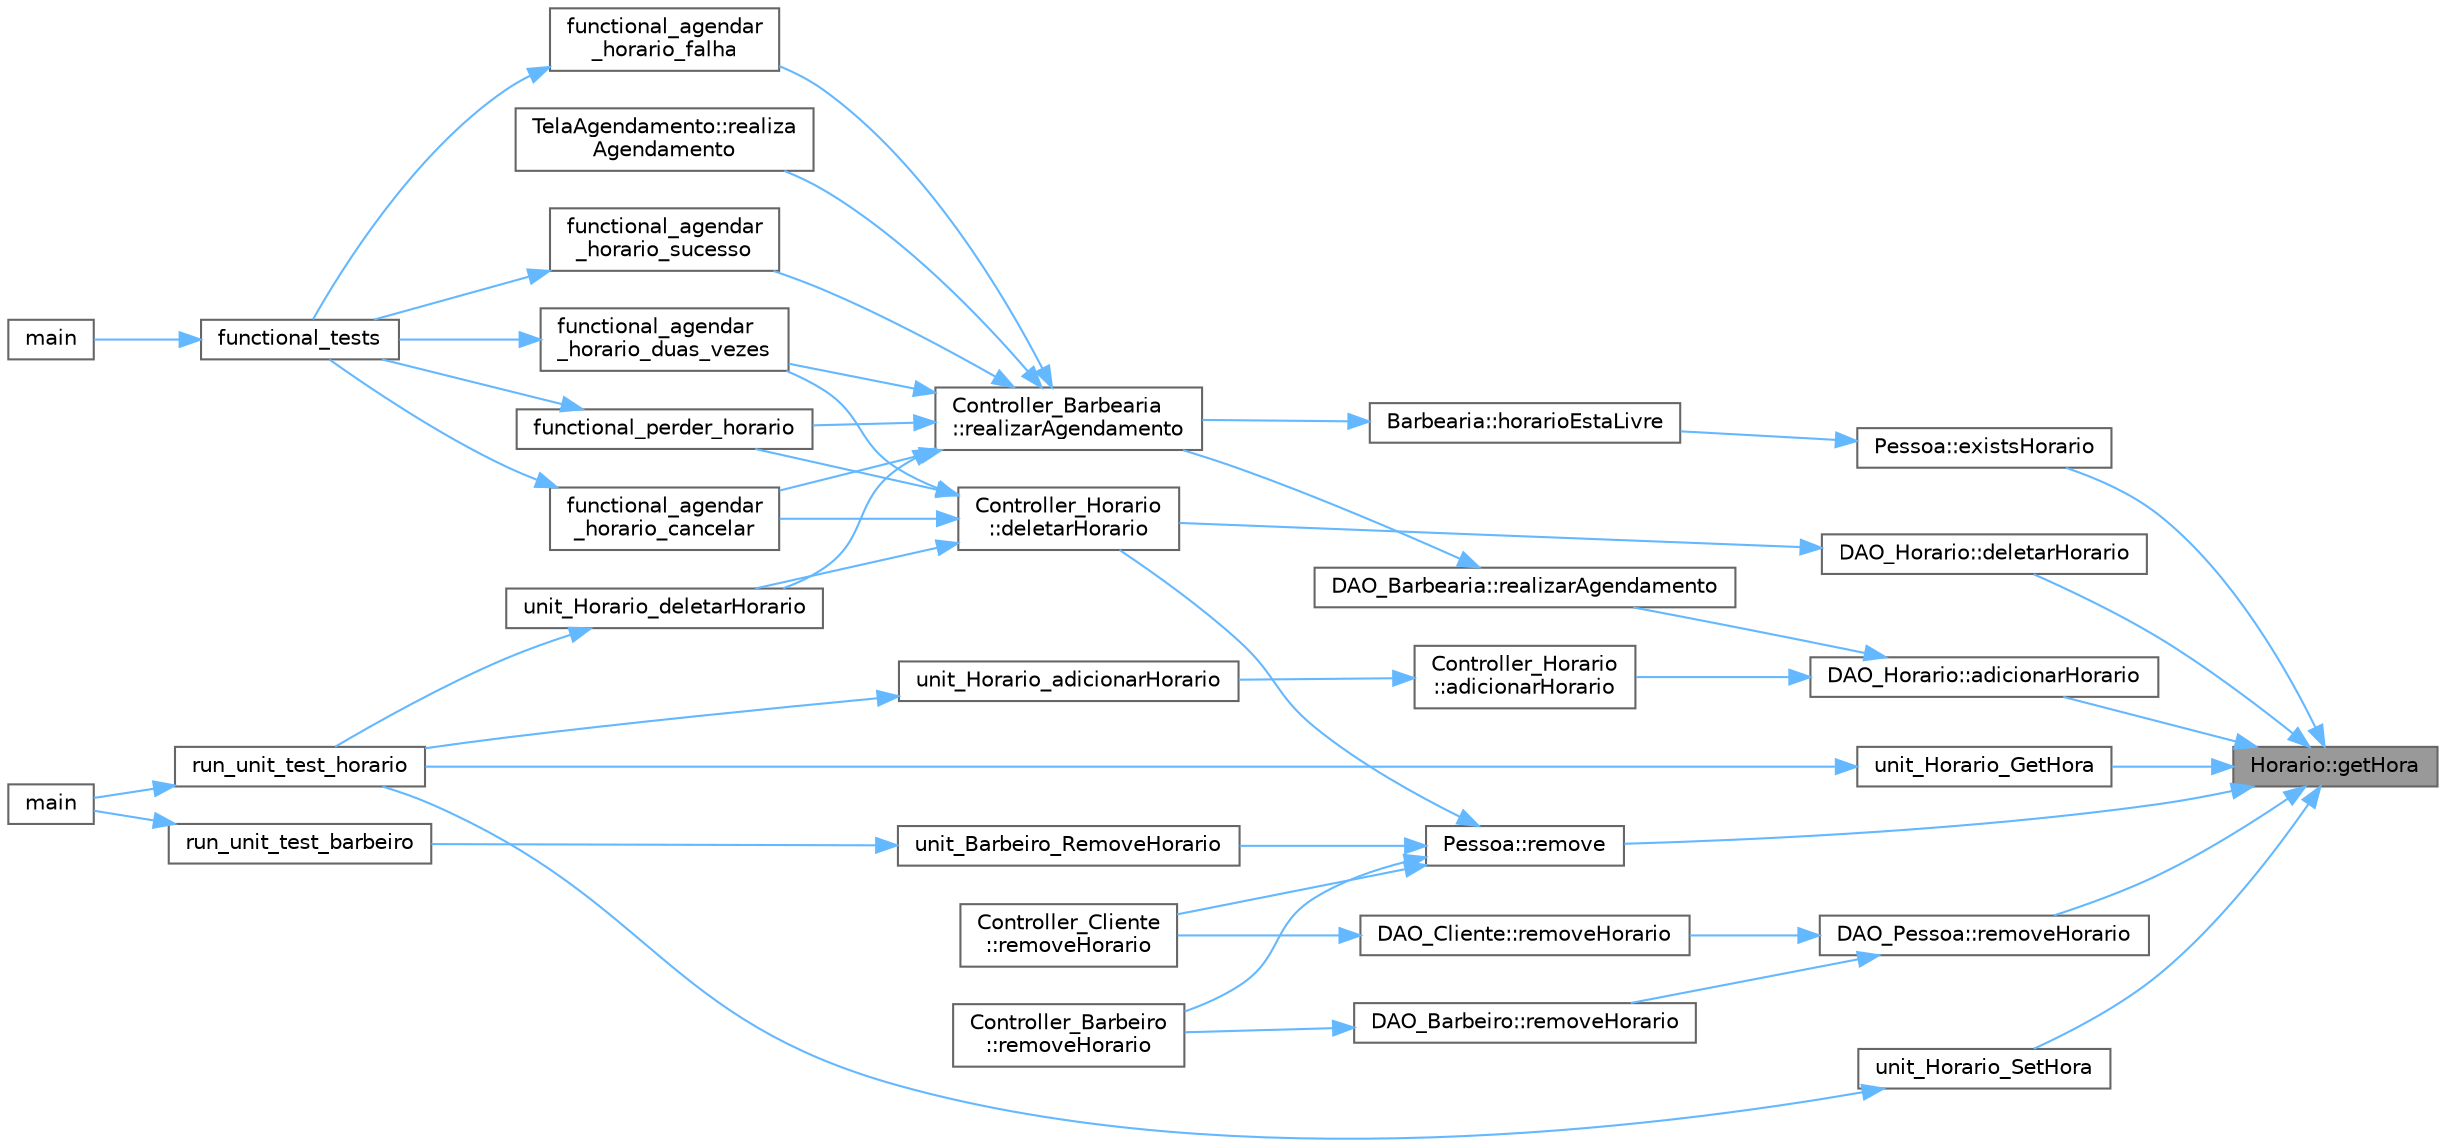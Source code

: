 digraph "Horario::getHora"
{
 // LATEX_PDF_SIZE
  bgcolor="transparent";
  edge [fontname=Helvetica,fontsize=10,labelfontname=Helvetica,labelfontsize=10];
  node [fontname=Helvetica,fontsize=10,shape=box,height=0.2,width=0.4];
  rankdir="RL";
  Node1 [id="Node000001",label="Horario::getHora",height=0.2,width=0.4,color="gray40", fillcolor="grey60", style="filled", fontcolor="black",tooltip="Getter para o atributo hora."];
  Node1 -> Node2 [id="edge1_Node000001_Node000002",dir="back",color="steelblue1",style="solid",tooltip=" "];
  Node2 [id="Node000002",label="DAO_Horario::adicionarHorario",height=0.2,width=0.4,color="grey40", fillcolor="white", style="filled",URL="$class_d_a_o___horario.html#a723fde596babefe1320a5bbd26aa7714",tooltip=" "];
  Node2 -> Node3 [id="edge2_Node000002_Node000003",dir="back",color="steelblue1",style="solid",tooltip=" "];
  Node3 [id="Node000003",label="Controller_Horario\l::adicionarHorario",height=0.2,width=0.4,color="grey40", fillcolor="white", style="filled",URL="$class_controller___horario.html#a351810fb2113e7fa2d6ba13ab6a34fe5",tooltip=" "];
  Node3 -> Node4 [id="edge3_Node000003_Node000004",dir="back",color="steelblue1",style="solid",tooltip=" "];
  Node4 [id="Node000004",label="unit_Horario_adicionarHorario",height=0.2,width=0.4,color="grey40", fillcolor="white", style="filled",URL="$unit__horario_8cpp.html#a464356b298c952e422764e520982dcd9",tooltip="Testa a função adicionarHorario do controller de horario."];
  Node4 -> Node5 [id="edge4_Node000004_Node000005",dir="back",color="steelblue1",style="solid",tooltip=" "];
  Node5 [id="Node000005",label="run_unit_test_horario",height=0.2,width=0.4,color="grey40", fillcolor="white", style="filled",URL="$unit__horario_8cpp.html#aeb537e7baefa90f8f98ebc2a36d81e32",tooltip="Executa todos os testes unitários para a classe Horario."];
  Node5 -> Node6 [id="edge5_Node000005_Node000006",dir="back",color="steelblue1",style="solid",tooltip=" "];
  Node6 [id="Node000006",label="main",height=0.2,width=0.4,color="grey40", fillcolor="white", style="filled",URL="$test_2unit_2main_8cpp.html#ae66f6b31b5ad750f1fe042a706a4e3d4",tooltip=" "];
  Node2 -> Node7 [id="edge6_Node000002_Node000007",dir="back",color="steelblue1",style="solid",tooltip=" "];
  Node7 [id="Node000007",label="DAO_Barbearia::realizarAgendamento",height=0.2,width=0.4,color="grey40", fillcolor="white", style="filled",URL="$class_d_a_o___barbearia.html#a626bc69f87b9c5e87a5f6e97237b5b35",tooltip="Realiza o agendamento de um horário na barbearia."];
  Node7 -> Node8 [id="edge7_Node000007_Node000008",dir="back",color="steelblue1",style="solid",tooltip=" "];
  Node8 [id="Node000008",label="Controller_Barbearia\l::realizarAgendamento",height=0.2,width=0.4,color="grey40", fillcolor="white", style="filled",URL="$class_controller___barbearia.html#a3565f4de6f990ef61b1d4b843187225b",tooltip="Realiza o agendamento de um horário na barbearia."];
  Node8 -> Node9 [id="edge8_Node000008_Node000009",dir="back",color="steelblue1",style="solid",tooltip=" "];
  Node9 [id="Node000009",label="functional_agendar\l_horario_cancelar",height=0.2,width=0.4,color="grey40", fillcolor="white", style="filled",URL="$functional__tests_8cpp.html#ad15fe7ec5301c8b70e773b0a58c5e0a5",tooltip=" "];
  Node9 -> Node10 [id="edge9_Node000009_Node000010",dir="back",color="steelblue1",style="solid",tooltip=" "];
  Node10 [id="Node000010",label="functional_tests",height=0.2,width=0.4,color="grey40", fillcolor="white", style="filled",URL="$functional__tests_8cpp.html#ac66c0c95899deebf8facb8a3b93eb06e",tooltip=" "];
  Node10 -> Node11 [id="edge10_Node000010_Node000011",dir="back",color="steelblue1",style="solid",tooltip=" "];
  Node11 [id="Node000011",label="main",height=0.2,width=0.4,color="grey40", fillcolor="white", style="filled",URL="$test_2functional_2main_8cpp.html#ae66f6b31b5ad750f1fe042a706a4e3d4",tooltip=" "];
  Node8 -> Node12 [id="edge11_Node000008_Node000012",dir="back",color="steelblue1",style="solid",tooltip=" "];
  Node12 [id="Node000012",label="functional_agendar\l_horario_duas_vezes",height=0.2,width=0.4,color="grey40", fillcolor="white", style="filled",URL="$functional__tests_8cpp.html#a834bbfa41804e8851e5079e7126c83af",tooltip=" "];
  Node12 -> Node10 [id="edge12_Node000012_Node000010",dir="back",color="steelblue1",style="solid",tooltip=" "];
  Node8 -> Node13 [id="edge13_Node000008_Node000013",dir="back",color="steelblue1",style="solid",tooltip=" "];
  Node13 [id="Node000013",label="functional_agendar\l_horario_falha",height=0.2,width=0.4,color="grey40", fillcolor="white", style="filled",URL="$functional__tests_8cpp.html#a988006b3495a457ea2c825651b91be60",tooltip=" "];
  Node13 -> Node10 [id="edge14_Node000013_Node000010",dir="back",color="steelblue1",style="solid",tooltip=" "];
  Node8 -> Node14 [id="edge15_Node000008_Node000014",dir="back",color="steelblue1",style="solid",tooltip=" "];
  Node14 [id="Node000014",label="functional_agendar\l_horario_sucesso",height=0.2,width=0.4,color="grey40", fillcolor="white", style="filled",URL="$functional__tests_8cpp.html#a1eea1f92c722dc2df4cf7386d0ca945a",tooltip=" "];
  Node14 -> Node10 [id="edge16_Node000014_Node000010",dir="back",color="steelblue1",style="solid",tooltip=" "];
  Node8 -> Node15 [id="edge17_Node000008_Node000015",dir="back",color="steelblue1",style="solid",tooltip=" "];
  Node15 [id="Node000015",label="functional_perder_horario",height=0.2,width=0.4,color="grey40", fillcolor="white", style="filled",URL="$functional__tests_8cpp.html#acdb5d732fe4dc3af6303b9e978a8b53f",tooltip=" "];
  Node15 -> Node10 [id="edge18_Node000015_Node000010",dir="back",color="steelblue1",style="solid",tooltip=" "];
  Node8 -> Node16 [id="edge19_Node000008_Node000016",dir="back",color="steelblue1",style="solid",tooltip=" "];
  Node16 [id="Node000016",label="TelaAgendamento::realiza\lAgendamento",height=0.2,width=0.4,color="grey40", fillcolor="white", style="filled",URL="$class_tela_agendamento.html#a7edebe48414f379482dc2752c080b801",tooltip="Realiza o agendamento do atendimento na barbearia."];
  Node8 -> Node17 [id="edge20_Node000008_Node000017",dir="back",color="steelblue1",style="solid",tooltip=" "];
  Node17 [id="Node000017",label="unit_Horario_deletarHorario",height=0.2,width=0.4,color="grey40", fillcolor="white", style="filled",URL="$unit__horario_8cpp.html#a093d89f8c5b0efd32f6655dc2f6b56d1",tooltip="Testa a função deletarHorario do controller de horario."];
  Node17 -> Node5 [id="edge21_Node000017_Node000005",dir="back",color="steelblue1",style="solid",tooltip=" "];
  Node1 -> Node18 [id="edge22_Node000001_Node000018",dir="back",color="steelblue1",style="solid",tooltip=" "];
  Node18 [id="Node000018",label="DAO_Horario::deletarHorario",height=0.2,width=0.4,color="grey40", fillcolor="white", style="filled",URL="$class_d_a_o___horario.html#a90a269426f57dfac32f73fdc41526670",tooltip=" "];
  Node18 -> Node19 [id="edge23_Node000018_Node000019",dir="back",color="steelblue1",style="solid",tooltip=" "];
  Node19 [id="Node000019",label="Controller_Horario\l::deletarHorario",height=0.2,width=0.4,color="grey40", fillcolor="white", style="filled",URL="$class_controller___horario.html#a2c6d77f6089fc044c81c360886246dc4",tooltip=" "];
  Node19 -> Node9 [id="edge24_Node000019_Node000009",dir="back",color="steelblue1",style="solid",tooltip=" "];
  Node19 -> Node12 [id="edge25_Node000019_Node000012",dir="back",color="steelblue1",style="solid",tooltip=" "];
  Node19 -> Node15 [id="edge26_Node000019_Node000015",dir="back",color="steelblue1",style="solid",tooltip=" "];
  Node19 -> Node17 [id="edge27_Node000019_Node000017",dir="back",color="steelblue1",style="solid",tooltip=" "];
  Node1 -> Node20 [id="edge28_Node000001_Node000020",dir="back",color="steelblue1",style="solid",tooltip=" "];
  Node20 [id="Node000020",label="Pessoa::existsHorario",height=0.2,width=0.4,color="grey40", fillcolor="white", style="filled",URL="$class_pessoa.html#aa9e1353cb831dd106b37429f3e446679",tooltip="Verifica se um horário já está na lista de horários agendados."];
  Node20 -> Node21 [id="edge29_Node000020_Node000021",dir="back",color="steelblue1",style="solid",tooltip=" "];
  Node21 [id="Node000021",label="Barbearia::horarioEstaLivre",height=0.2,width=0.4,color="grey40", fillcolor="white", style="filled",URL="$class_barbearia.html#a05da273e2e266b0c653b6ddd69678a70",tooltip="Verifica se o horário desejado está disponível."];
  Node21 -> Node8 [id="edge30_Node000021_Node000008",dir="back",color="steelblue1",style="solid",tooltip=" "];
  Node1 -> Node22 [id="edge31_Node000001_Node000022",dir="back",color="steelblue1",style="solid",tooltip=" "];
  Node22 [id="Node000022",label="Pessoa::remove",height=0.2,width=0.4,color="grey40", fillcolor="white", style="filled",URL="$class_pessoa.html#a2b49ee65a77e757aad181e7a6d55adfd",tooltip="Remove um horário da lista de horários agendados."];
  Node22 -> Node19 [id="edge32_Node000022_Node000019",dir="back",color="steelblue1",style="solid",tooltip=" "];
  Node22 -> Node23 [id="edge33_Node000022_Node000023",dir="back",color="steelblue1",style="solid",tooltip=" "];
  Node23 [id="Node000023",label="Controller_Barbeiro\l::removeHorario",height=0.2,width=0.4,color="grey40", fillcolor="white", style="filled",URL="$class_controller___barbeiro.html#a64138a03e34ee3773a613584ae432473",tooltip="Remove um horário agendado para um barbeiro."];
  Node22 -> Node24 [id="edge34_Node000022_Node000024",dir="back",color="steelblue1",style="solid",tooltip=" "];
  Node24 [id="Node000024",label="Controller_Cliente\l::removeHorario",height=0.2,width=0.4,color="grey40", fillcolor="white", style="filled",URL="$class_controller___cliente.html#a71bc155d2b312fa2b4940c0c419a1e47",tooltip="Remove um horário agendado para um cliente."];
  Node22 -> Node25 [id="edge35_Node000022_Node000025",dir="back",color="steelblue1",style="solid",tooltip=" "];
  Node25 [id="Node000025",label="unit_Barbeiro_RemoveHorario",height=0.2,width=0.4,color="grey40", fillcolor="white", style="filled",URL="$unit__barbeiro_8cpp.html#a1f7468e52c3703d588f15340cac977e1",tooltip=" "];
  Node25 -> Node26 [id="edge36_Node000025_Node000026",dir="back",color="steelblue1",style="solid",tooltip=" "];
  Node26 [id="Node000026",label="run_unit_test_barbeiro",height=0.2,width=0.4,color="grey40", fillcolor="white", style="filled",URL="$unit__barbeiro_8cpp.html#a42eb2fdea3998103d34609226f46301e",tooltip=" "];
  Node26 -> Node6 [id="edge37_Node000026_Node000006",dir="back",color="steelblue1",style="solid",tooltip=" "];
  Node1 -> Node27 [id="edge38_Node000001_Node000027",dir="back",color="steelblue1",style="solid",tooltip=" "];
  Node27 [id="Node000027",label="DAO_Pessoa::removeHorario",height=0.2,width=0.4,color="grey40", fillcolor="white", style="filled",URL="$class_d_a_o___pessoa.html#ae29c7cad6464ebd7a63ae74efc9177ac",tooltip="Remove um horário agendado para uma pessoa."];
  Node27 -> Node28 [id="edge39_Node000027_Node000028",dir="back",color="steelblue1",style="solid",tooltip=" "];
  Node28 [id="Node000028",label="DAO_Barbeiro::removeHorario",height=0.2,width=0.4,color="grey40", fillcolor="white", style="filled",URL="$class_d_a_o___barbeiro.html#aa002ae28c04c894f148797081d071860",tooltip="Remove um horário agendado para um barbeiro."];
  Node28 -> Node23 [id="edge40_Node000028_Node000023",dir="back",color="steelblue1",style="solid",tooltip=" "];
  Node27 -> Node29 [id="edge41_Node000027_Node000029",dir="back",color="steelblue1",style="solid",tooltip=" "];
  Node29 [id="Node000029",label="DAO_Cliente::removeHorario",height=0.2,width=0.4,color="grey40", fillcolor="white", style="filled",URL="$class_d_a_o___cliente.html#a44851f6be991bf30a26de4ffbbd8564e",tooltip="Remove um horário agendado para um cliente."];
  Node29 -> Node24 [id="edge42_Node000029_Node000024",dir="back",color="steelblue1",style="solid",tooltip=" "];
  Node1 -> Node30 [id="edge43_Node000001_Node000030",dir="back",color="steelblue1",style="solid",tooltip=" "];
  Node30 [id="Node000030",label="unit_Horario_GetHora",height=0.2,width=0.4,color="grey40", fillcolor="white", style="filled",URL="$unit__horario_8cpp.html#a355b553cdc4b3405ffe54b1467427fd1",tooltip="Testa a função de obtenção da hora para a classe Horario."];
  Node30 -> Node5 [id="edge44_Node000030_Node000005",dir="back",color="steelblue1",style="solid",tooltip=" "];
  Node1 -> Node31 [id="edge45_Node000001_Node000031",dir="back",color="steelblue1",style="solid",tooltip=" "];
  Node31 [id="Node000031",label="unit_Horario_SetHora",height=0.2,width=0.4,color="grey40", fillcolor="white", style="filled",URL="$unit__horario_8cpp.html#aff4db471b057475cd4822a6c7d16ea1a",tooltip="Testa a função de configuração da hora para a classe Horario."];
  Node31 -> Node5 [id="edge46_Node000031_Node000005",dir="back",color="steelblue1",style="solid",tooltip=" "];
}

